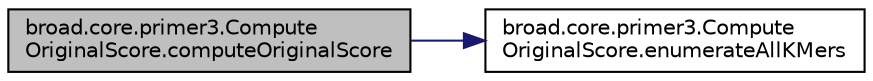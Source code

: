 digraph "broad.core.primer3.ComputeOriginalScore.computeOriginalScore"
{
  edge [fontname="Helvetica",fontsize="10",labelfontname="Helvetica",labelfontsize="10"];
  node [fontname="Helvetica",fontsize="10",shape=record];
  rankdir="LR";
  Node1 [label="broad.core.primer3.Compute\lOriginalScore.computeOriginalScore",height=0.2,width=0.4,color="black", fillcolor="grey75", style="filled" fontcolor="black"];
  Node1 -> Node2 [color="midnightblue",fontsize="10",style="solid"];
  Node2 [label="broad.core.primer3.Compute\lOriginalScore.enumerateAllKMers",height=0.2,width=0.4,color="black", fillcolor="white", style="filled",URL="$classbroad_1_1core_1_1primer3_1_1_compute_original_score.html#a6ea4d2d9fb16c7555c9e7156cdfa5397"];
}
